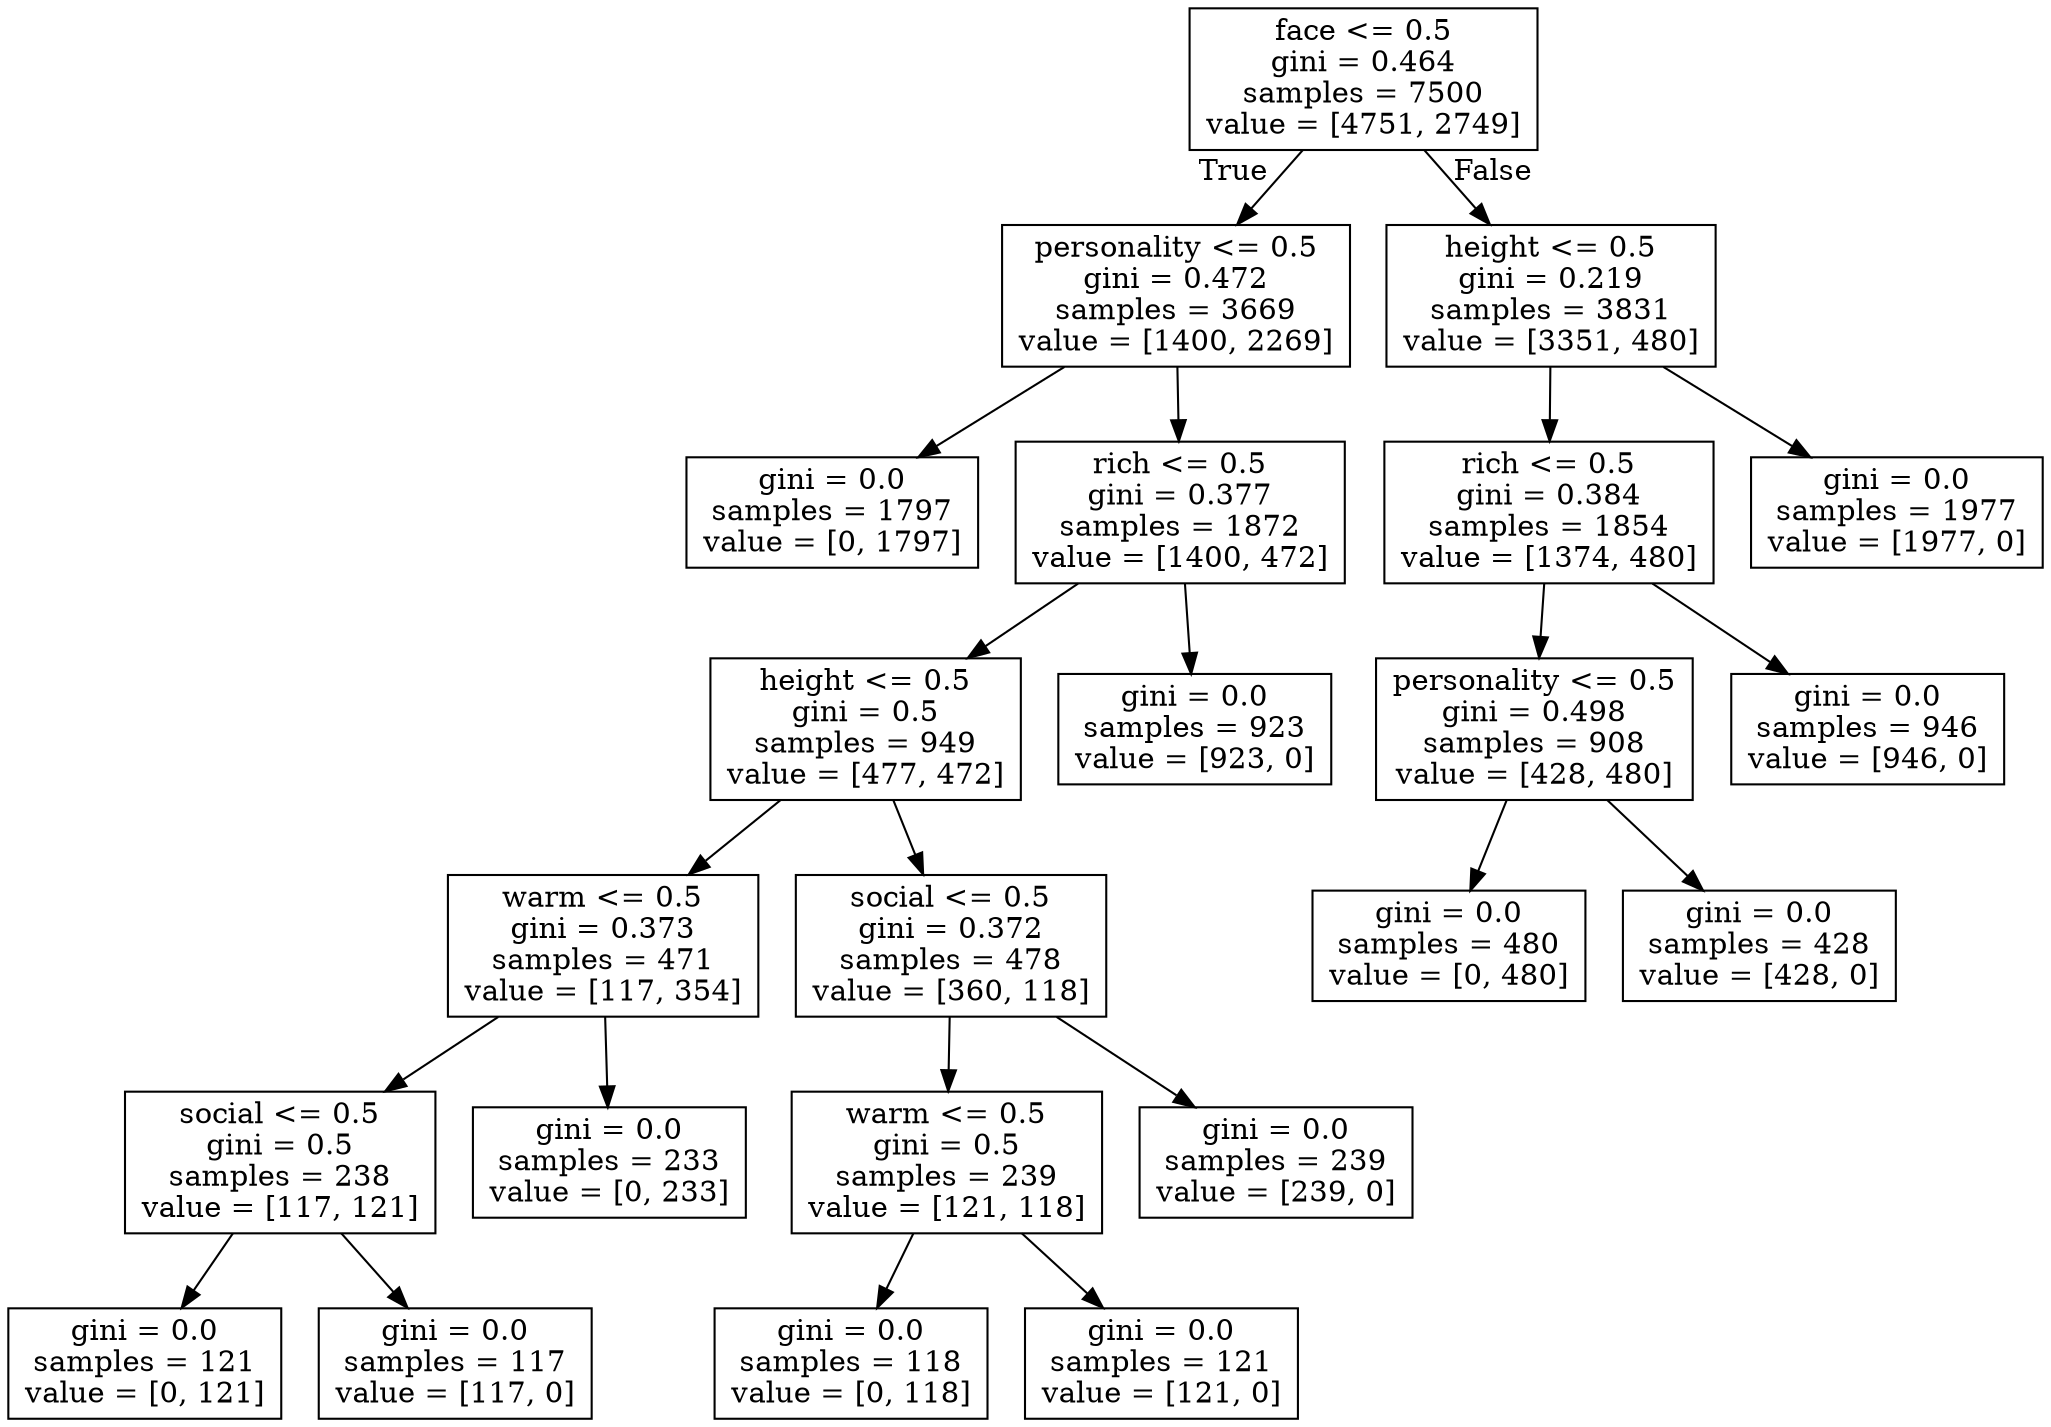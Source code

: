 digraph Tree {
node [shape=box] ;
0 [label="face <= 0.5\ngini = 0.464\nsamples = 7500\nvalue = [4751, 2749]"] ;
1 [label="personality <= 0.5\ngini = 0.472\nsamples = 3669\nvalue = [1400, 2269]"] ;
0 -> 1 [labeldistance=2.5, labelangle=45, headlabel="True"] ;
2 [label="gini = 0.0\nsamples = 1797\nvalue = [0, 1797]"] ;
1 -> 2 ;
3 [label="rich <= 0.5\ngini = 0.377\nsamples = 1872\nvalue = [1400, 472]"] ;
1 -> 3 ;
4 [label="height <= 0.5\ngini = 0.5\nsamples = 949\nvalue = [477, 472]"] ;
3 -> 4 ;
5 [label="warm <= 0.5\ngini = 0.373\nsamples = 471\nvalue = [117, 354]"] ;
4 -> 5 ;
6 [label="social <= 0.5\ngini = 0.5\nsamples = 238\nvalue = [117, 121]"] ;
5 -> 6 ;
7 [label="gini = 0.0\nsamples = 121\nvalue = [0, 121]"] ;
6 -> 7 ;
8 [label="gini = 0.0\nsamples = 117\nvalue = [117, 0]"] ;
6 -> 8 ;
9 [label="gini = 0.0\nsamples = 233\nvalue = [0, 233]"] ;
5 -> 9 ;
10 [label="social <= 0.5\ngini = 0.372\nsamples = 478\nvalue = [360, 118]"] ;
4 -> 10 ;
11 [label="warm <= 0.5\ngini = 0.5\nsamples = 239\nvalue = [121, 118]"] ;
10 -> 11 ;
12 [label="gini = 0.0\nsamples = 118\nvalue = [0, 118]"] ;
11 -> 12 ;
13 [label="gini = 0.0\nsamples = 121\nvalue = [121, 0]"] ;
11 -> 13 ;
14 [label="gini = 0.0\nsamples = 239\nvalue = [239, 0]"] ;
10 -> 14 ;
15 [label="gini = 0.0\nsamples = 923\nvalue = [923, 0]"] ;
3 -> 15 ;
16 [label="height <= 0.5\ngini = 0.219\nsamples = 3831\nvalue = [3351, 480]"] ;
0 -> 16 [labeldistance=2.5, labelangle=-45, headlabel="False"] ;
17 [label="rich <= 0.5\ngini = 0.384\nsamples = 1854\nvalue = [1374, 480]"] ;
16 -> 17 ;
18 [label="personality <= 0.5\ngini = 0.498\nsamples = 908\nvalue = [428, 480]"] ;
17 -> 18 ;
19 [label="gini = 0.0\nsamples = 480\nvalue = [0, 480]"] ;
18 -> 19 ;
20 [label="gini = 0.0\nsamples = 428\nvalue = [428, 0]"] ;
18 -> 20 ;
21 [label="gini = 0.0\nsamples = 946\nvalue = [946, 0]"] ;
17 -> 21 ;
22 [label="gini = 0.0\nsamples = 1977\nvalue = [1977, 0]"] ;
16 -> 22 ;
}